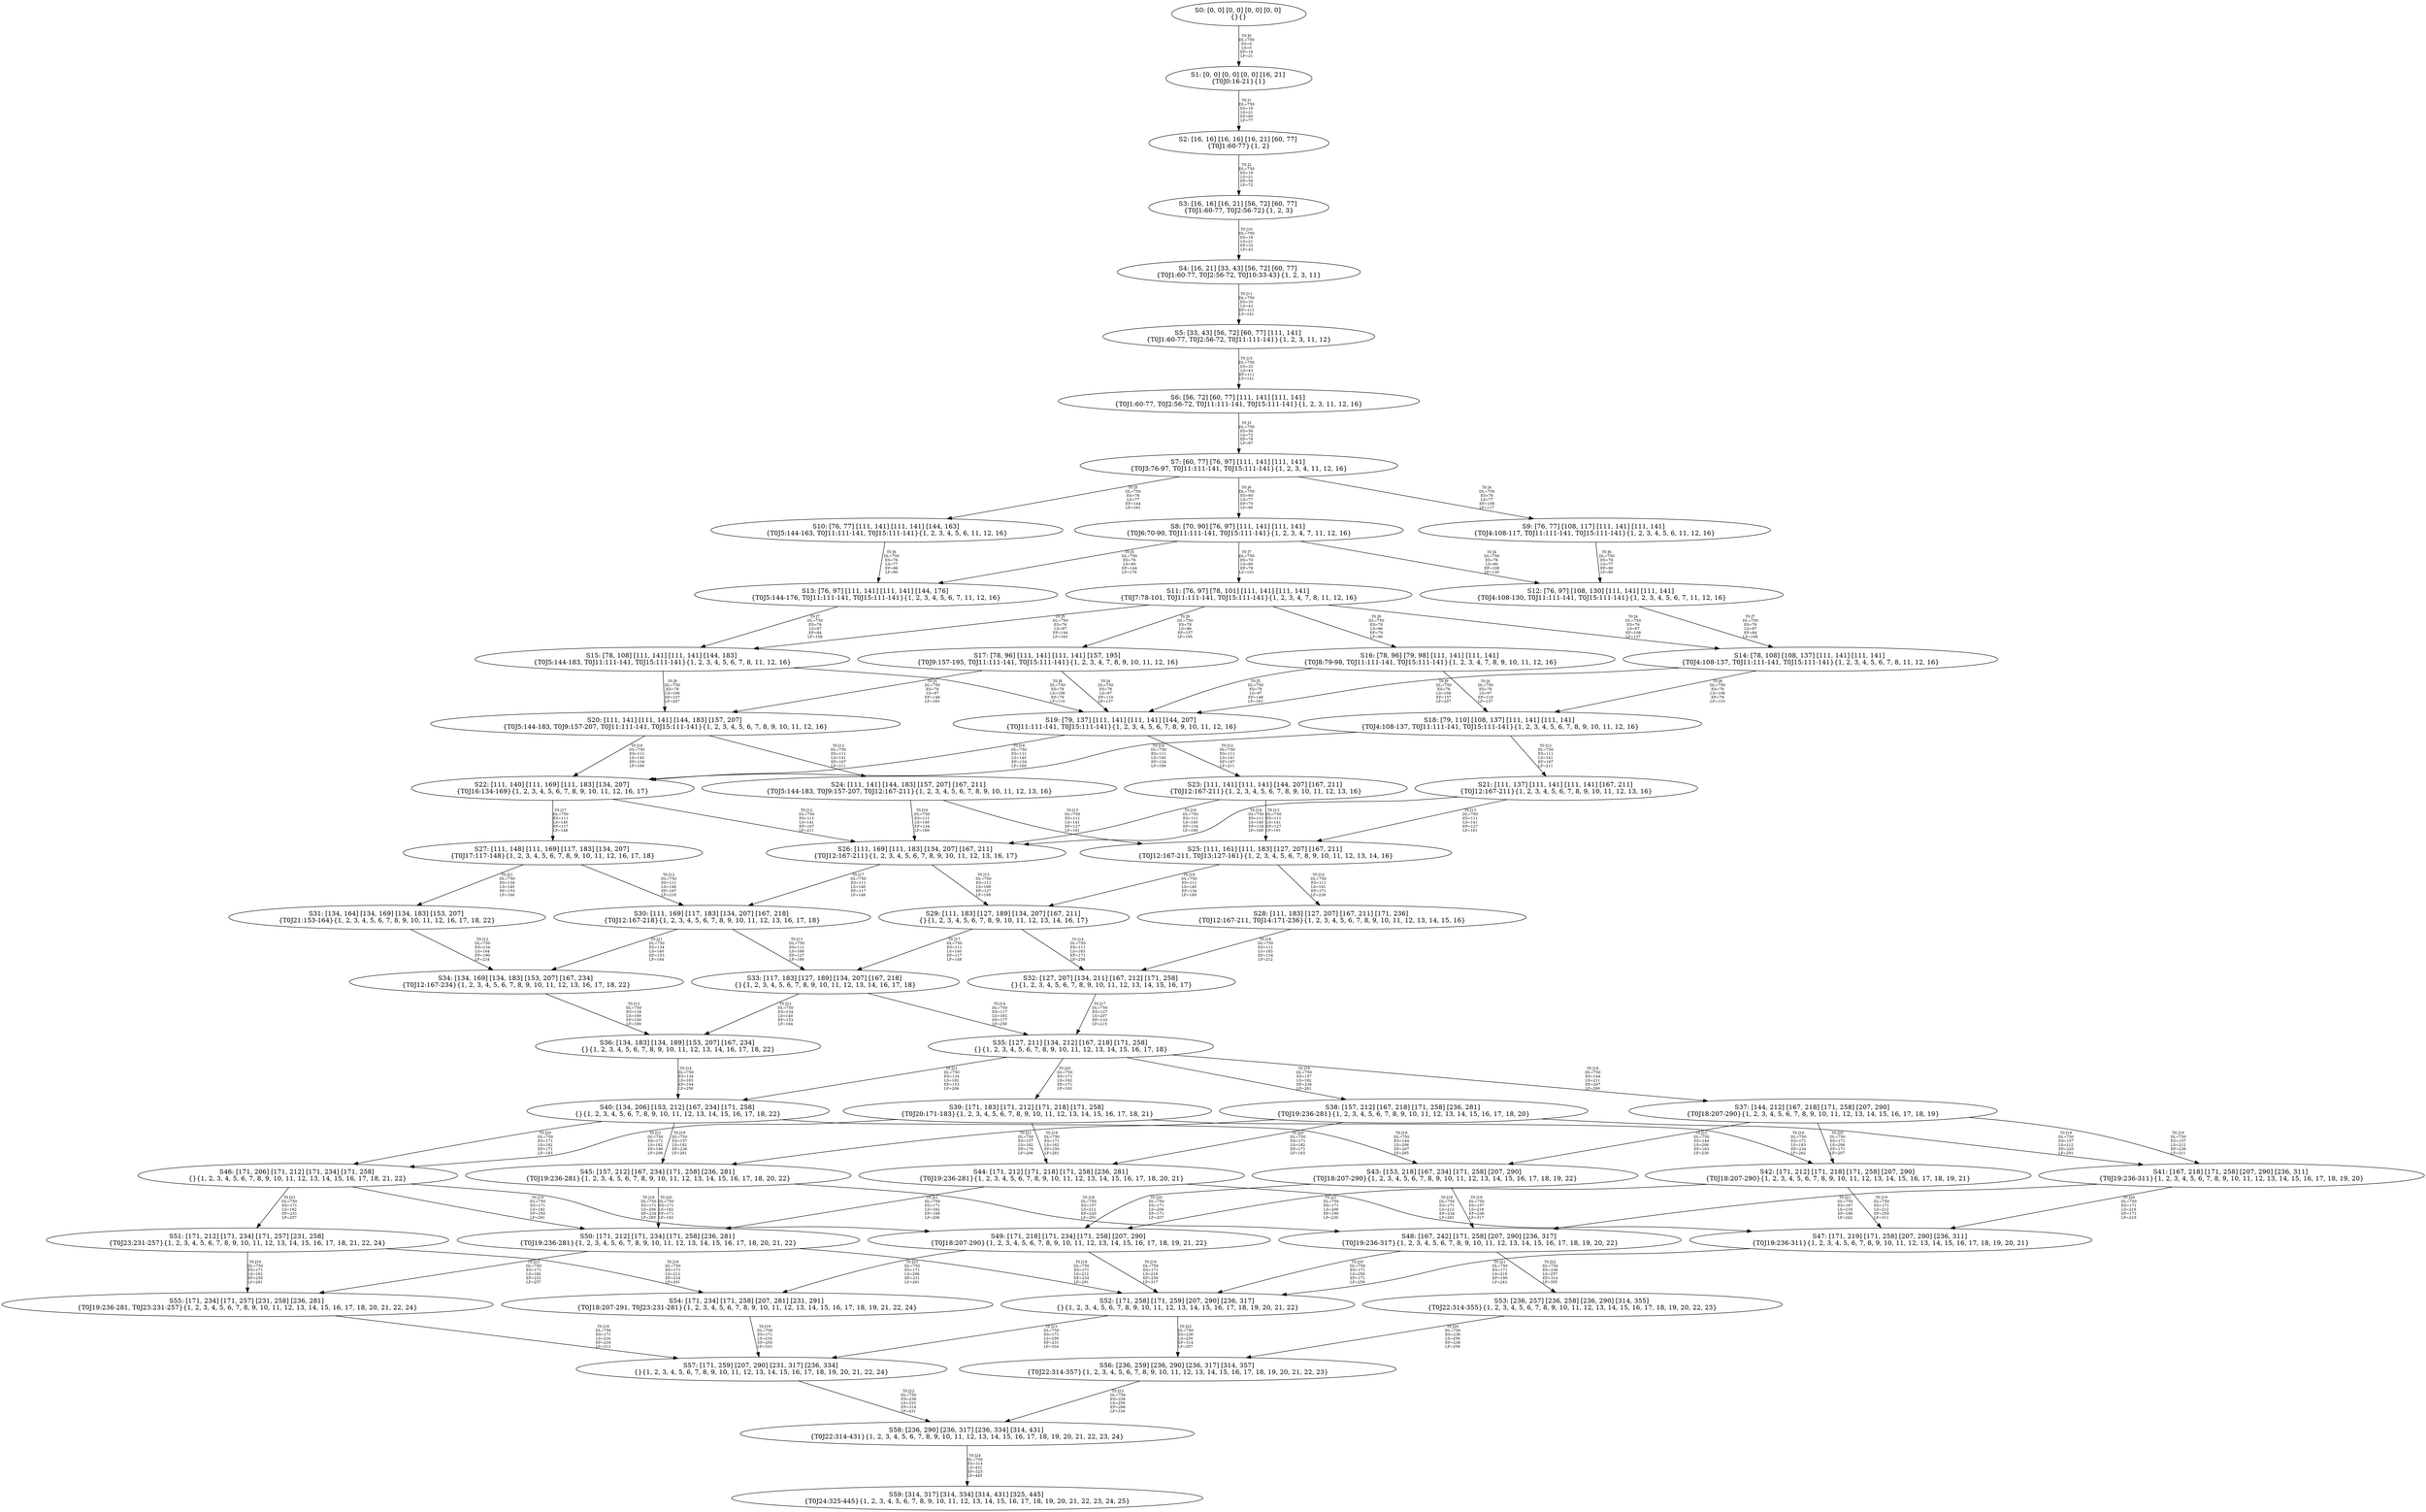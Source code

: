 digraph {
	S0[label="S0: [0, 0] [0, 0] [0, 0] [0, 0] \n{}{}"];
	S1[label="S1: [0, 0] [0, 0] [0, 0] [16, 21] \n{T0J0:16-21}{1}"];
	S2[label="S2: [16, 16] [16, 16] [16, 21] [60, 77] \n{T0J1:60-77}{1, 2}"];
	S3[label="S3: [16, 16] [16, 21] [56, 72] [60, 77] \n{T0J1:60-77, T0J2:56-72}{1, 2, 3}"];
	S4[label="S4: [16, 21] [33, 43] [56, 72] [60, 77] \n{T0J1:60-77, T0J2:56-72, T0J10:33-43}{1, 2, 3, 11}"];
	S5[label="S5: [33, 43] [56, 72] [60, 77] [111, 141] \n{T0J1:60-77, T0J2:56-72, T0J11:111-141}{1, 2, 3, 11, 12}"];
	S6[label="S6: [56, 72] [60, 77] [111, 141] [111, 141] \n{T0J1:60-77, T0J2:56-72, T0J11:111-141, T0J15:111-141}{1, 2, 3, 11, 12, 16}"];
	S7[label="S7: [60, 77] [76, 97] [111, 141] [111, 141] \n{T0J3:76-97, T0J11:111-141, T0J15:111-141}{1, 2, 3, 4, 11, 12, 16}"];
	S8[label="S8: [70, 90] [76, 97] [111, 141] [111, 141] \n{T0J6:70-90, T0J11:111-141, T0J15:111-141}{1, 2, 3, 4, 7, 11, 12, 16}"];
	S9[label="S9: [76, 77] [108, 117] [111, 141] [111, 141] \n{T0J4:108-117, T0J11:111-141, T0J15:111-141}{1, 2, 3, 4, 5, 6, 11, 12, 16}"];
	S10[label="S10: [76, 77] [111, 141] [111, 141] [144, 163] \n{T0J5:144-163, T0J11:111-141, T0J15:111-141}{1, 2, 3, 4, 5, 6, 11, 12, 16}"];
	S11[label="S11: [76, 97] [78, 101] [111, 141] [111, 141] \n{T0J7:78-101, T0J11:111-141, T0J15:111-141}{1, 2, 3, 4, 7, 8, 11, 12, 16}"];
	S12[label="S12: [76, 97] [108, 130] [111, 141] [111, 141] \n{T0J4:108-130, T0J11:111-141, T0J15:111-141}{1, 2, 3, 4, 5, 6, 7, 11, 12, 16}"];
	S13[label="S13: [76, 97] [111, 141] [111, 141] [144, 176] \n{T0J5:144-176, T0J11:111-141, T0J15:111-141}{1, 2, 3, 4, 5, 6, 7, 11, 12, 16}"];
	S14[label="S14: [78, 108] [108, 137] [111, 141] [111, 141] \n{T0J4:108-137, T0J11:111-141, T0J15:111-141}{1, 2, 3, 4, 5, 6, 7, 8, 11, 12, 16}"];
	S15[label="S15: [78, 108] [111, 141] [111, 141] [144, 183] \n{T0J5:144-183, T0J11:111-141, T0J15:111-141}{1, 2, 3, 4, 5, 6, 7, 8, 11, 12, 16}"];
	S16[label="S16: [78, 96] [79, 98] [111, 141] [111, 141] \n{T0J8:79-98, T0J11:111-141, T0J15:111-141}{1, 2, 3, 4, 7, 8, 9, 10, 11, 12, 16}"];
	S17[label="S17: [78, 96] [111, 141] [111, 141] [157, 195] \n{T0J9:157-195, T0J11:111-141, T0J15:111-141}{1, 2, 3, 4, 7, 8, 9, 10, 11, 12, 16}"];
	S18[label="S18: [79, 110] [108, 137] [111, 141] [111, 141] \n{T0J4:108-137, T0J11:111-141, T0J15:111-141}{1, 2, 3, 4, 5, 6, 7, 8, 9, 10, 11, 12, 16}"];
	S19[label="S19: [79, 137] [111, 141] [111, 141] [144, 207] \n{T0J11:111-141, T0J15:111-141}{1, 2, 3, 4, 5, 6, 7, 8, 9, 10, 11, 12, 16}"];
	S20[label="S20: [111, 141] [111, 141] [144, 183] [157, 207] \n{T0J5:144-183, T0J9:157-207, T0J11:111-141, T0J15:111-141}{1, 2, 3, 4, 5, 6, 7, 8, 9, 10, 11, 12, 16}"];
	S21[label="S21: [111, 137] [111, 141] [111, 141] [167, 211] \n{T0J12:167-211}{1, 2, 3, 4, 5, 6, 7, 8, 9, 10, 11, 12, 13, 16}"];
	S22[label="S22: [111, 140] [111, 169] [111, 183] [134, 207] \n{T0J16:134-169}{1, 2, 3, 4, 5, 6, 7, 8, 9, 10, 11, 12, 16, 17}"];
	S23[label="S23: [111, 141] [111, 141] [144, 207] [167, 211] \n{T0J12:167-211}{1, 2, 3, 4, 5, 6, 7, 8, 9, 10, 11, 12, 13, 16}"];
	S24[label="S24: [111, 141] [144, 183] [157, 207] [167, 211] \n{T0J5:144-183, T0J9:157-207, T0J12:167-211}{1, 2, 3, 4, 5, 6, 7, 8, 9, 10, 11, 12, 13, 16}"];
	S25[label="S25: [111, 161] [111, 183] [127, 207] [167, 211] \n{T0J12:167-211, T0J13:127-161}{1, 2, 3, 4, 5, 6, 7, 8, 9, 10, 11, 12, 13, 14, 16}"];
	S26[label="S26: [111, 169] [111, 183] [134, 207] [167, 211] \n{T0J12:167-211}{1, 2, 3, 4, 5, 6, 7, 8, 9, 10, 11, 12, 13, 16, 17}"];
	S27[label="S27: [111, 148] [111, 169] [117, 183] [134, 207] \n{T0J17:117-148}{1, 2, 3, 4, 5, 6, 7, 8, 9, 10, 11, 12, 16, 17, 18}"];
	S28[label="S28: [111, 183] [127, 207] [167, 211] [171, 236] \n{T0J12:167-211, T0J14:171-236}{1, 2, 3, 4, 5, 6, 7, 8, 9, 10, 11, 12, 13, 14, 15, 16}"];
	S29[label="S29: [111, 183] [127, 189] [134, 207] [167, 211] \n{}{1, 2, 3, 4, 5, 6, 7, 8, 9, 10, 11, 12, 13, 14, 16, 17}"];
	S30[label="S30: [111, 169] [117, 183] [134, 207] [167, 218] \n{T0J12:167-218}{1, 2, 3, 4, 5, 6, 7, 8, 9, 10, 11, 12, 13, 16, 17, 18}"];
	S31[label="S31: [134, 164] [134, 169] [134, 183] [153, 207] \n{T0J21:153-164}{1, 2, 3, 4, 5, 6, 7, 8, 9, 10, 11, 12, 16, 17, 18, 22}"];
	S32[label="S32: [127, 207] [134, 211] [167, 212] [171, 258] \n{}{1, 2, 3, 4, 5, 6, 7, 8, 9, 10, 11, 12, 13, 14, 15, 16, 17}"];
	S33[label="S33: [117, 183] [127, 189] [134, 207] [167, 218] \n{}{1, 2, 3, 4, 5, 6, 7, 8, 9, 10, 11, 12, 13, 14, 16, 17, 18}"];
	S34[label="S34: [134, 169] [134, 183] [153, 207] [167, 234] \n{T0J12:167-234}{1, 2, 3, 4, 5, 6, 7, 8, 9, 10, 11, 12, 13, 16, 17, 18, 22}"];
	S35[label="S35: [127, 211] [134, 212] [167, 218] [171, 258] \n{}{1, 2, 3, 4, 5, 6, 7, 8, 9, 10, 11, 12, 13, 14, 15, 16, 17, 18}"];
	S36[label="S36: [134, 183] [134, 189] [153, 207] [167, 234] \n{}{1, 2, 3, 4, 5, 6, 7, 8, 9, 10, 11, 12, 13, 14, 16, 17, 18, 22}"];
	S37[label="S37: [144, 212] [167, 218] [171, 258] [207, 290] \n{T0J18:207-290}{1, 2, 3, 4, 5, 6, 7, 8, 9, 10, 11, 12, 13, 14, 15, 16, 17, 18, 19}"];
	S38[label="S38: [157, 212] [167, 218] [171, 258] [236, 281] \n{T0J19:236-281}{1, 2, 3, 4, 5, 6, 7, 8, 9, 10, 11, 12, 13, 14, 15, 16, 17, 18, 20}"];
	S39[label="S39: [171, 183] [171, 212] [171, 218] [171, 258] \n{T0J20:171-183}{1, 2, 3, 4, 5, 6, 7, 8, 9, 10, 11, 12, 13, 14, 15, 16, 17, 18, 21}"];
	S40[label="S40: [134, 206] [153, 212] [167, 234] [171, 258] \n{}{1, 2, 3, 4, 5, 6, 7, 8, 9, 10, 11, 12, 13, 14, 15, 16, 17, 18, 22}"];
	S41[label="S41: [167, 218] [171, 258] [207, 290] [236, 311] \n{T0J19:236-311}{1, 2, 3, 4, 5, 6, 7, 8, 9, 10, 11, 12, 13, 14, 15, 16, 17, 18, 19, 20}"];
	S42[label="S42: [171, 212] [171, 218] [171, 258] [207, 290] \n{T0J18:207-290}{1, 2, 3, 4, 5, 6, 7, 8, 9, 10, 11, 12, 13, 14, 15, 16, 17, 18, 19, 21}"];
	S43[label="S43: [153, 218] [167, 234] [171, 258] [207, 290] \n{T0J18:207-290}{1, 2, 3, 4, 5, 6, 7, 8, 9, 10, 11, 12, 13, 14, 15, 16, 17, 18, 19, 22}"];
	S44[label="S44: [171, 212] [171, 218] [171, 258] [236, 281] \n{T0J19:236-281}{1, 2, 3, 4, 5, 6, 7, 8, 9, 10, 11, 12, 13, 14, 15, 16, 17, 18, 20, 21}"];
	S45[label="S45: [157, 212] [167, 234] [171, 258] [236, 281] \n{T0J19:236-281}{1, 2, 3, 4, 5, 6, 7, 8, 9, 10, 11, 12, 13, 14, 15, 16, 17, 18, 20, 22}"];
	S46[label="S46: [171, 206] [171, 212] [171, 234] [171, 258] \n{}{1, 2, 3, 4, 5, 6, 7, 8, 9, 10, 11, 12, 13, 14, 15, 16, 17, 18, 21, 22}"];
	S47[label="S47: [171, 219] [171, 258] [207, 290] [236, 311] \n{T0J19:236-311}{1, 2, 3, 4, 5, 6, 7, 8, 9, 10, 11, 12, 13, 14, 15, 16, 17, 18, 19, 20, 21}"];
	S48[label="S48: [167, 242] [171, 258] [207, 290] [236, 317] \n{T0J19:236-317}{1, 2, 3, 4, 5, 6, 7, 8, 9, 10, 11, 12, 13, 14, 15, 16, 17, 18, 19, 20, 22}"];
	S49[label="S49: [171, 218] [171, 234] [171, 258] [207, 290] \n{T0J18:207-290}{1, 2, 3, 4, 5, 6, 7, 8, 9, 10, 11, 12, 13, 14, 15, 16, 17, 18, 19, 21, 22}"];
	S50[label="S50: [171, 212] [171, 234] [171, 258] [236, 281] \n{T0J19:236-281}{1, 2, 3, 4, 5, 6, 7, 8, 9, 10, 11, 12, 13, 14, 15, 16, 17, 18, 20, 21, 22}"];
	S51[label="S51: [171, 212] [171, 234] [171, 257] [231, 258] \n{T0J23:231-257}{1, 2, 3, 4, 5, 6, 7, 8, 9, 10, 11, 12, 13, 14, 15, 16, 17, 18, 21, 22, 24}"];
	S52[label="S52: [171, 258] [171, 259] [207, 290] [236, 317] \n{}{1, 2, 3, 4, 5, 6, 7, 8, 9, 10, 11, 12, 13, 14, 15, 16, 17, 18, 19, 20, 21, 22}"];
	S53[label="S53: [236, 257] [236, 258] [236, 290] [314, 355] \n{T0J22:314-355}{1, 2, 3, 4, 5, 6, 7, 8, 9, 10, 11, 12, 13, 14, 15, 16, 17, 18, 19, 20, 22, 23}"];
	S54[label="S54: [171, 234] [171, 258] [207, 281] [231, 291] \n{T0J18:207-291, T0J23:231-281}{1, 2, 3, 4, 5, 6, 7, 8, 9, 10, 11, 12, 13, 14, 15, 16, 17, 18, 19, 21, 22, 24}"];
	S55[label="S55: [171, 234] [171, 257] [231, 258] [236, 281] \n{T0J19:236-281, T0J23:231-257}{1, 2, 3, 4, 5, 6, 7, 8, 9, 10, 11, 12, 13, 14, 15, 16, 17, 18, 20, 21, 22, 24}"];
	S56[label="S56: [236, 259] [236, 290] [236, 317] [314, 357] \n{T0J22:314-357}{1, 2, 3, 4, 5, 6, 7, 8, 9, 10, 11, 12, 13, 14, 15, 16, 17, 18, 19, 20, 21, 22, 23}"];
	S57[label="S57: [171, 259] [207, 290] [231, 317] [236, 334] \n{}{1, 2, 3, 4, 5, 6, 7, 8, 9, 10, 11, 12, 13, 14, 15, 16, 17, 18, 19, 20, 21, 22, 24}"];
	S58[label="S58: [236, 290] [236, 317] [236, 334] [314, 431] \n{T0J22:314-431}{1, 2, 3, 4, 5, 6, 7, 8, 9, 10, 11, 12, 13, 14, 15, 16, 17, 18, 19, 20, 21, 22, 23, 24}"];
	S59[label="S59: [314, 317] [314, 334] [314, 431] [325, 445] \n{T0J24:325-445}{1, 2, 3, 4, 5, 6, 7, 8, 9, 10, 11, 12, 13, 14, 15, 16, 17, 18, 19, 20, 21, 22, 23, 24, 25}"];
	S0 -> S1[label="T0 J0\nDL=750\nES=0\nLS=0\nEF=16\nLF=21",fontsize=8];
	S1 -> S2[label="T0 J1\nDL=750\nES=16\nLS=21\nEF=60\nLF=77",fontsize=8];
	S2 -> S3[label="T0 J2\nDL=750\nES=16\nLS=21\nEF=56\nLF=72",fontsize=8];
	S3 -> S4[label="T0 J10\nDL=750\nES=16\nLS=21\nEF=33\nLF=43",fontsize=8];
	S4 -> S5[label="T0 J11\nDL=750\nES=33\nLS=43\nEF=111\nLF=141",fontsize=8];
	S5 -> S6[label="T0 J15\nDL=750\nES=33\nLS=43\nEF=111\nLF=141",fontsize=8];
	S6 -> S7[label="T0 J3\nDL=750\nES=56\nLS=72\nEF=76\nLF=97",fontsize=8];
	S7 -> S9[label="T0 J4\nDL=750\nES=76\nLS=77\nEF=108\nLF=117",fontsize=8];
	S7 -> S10[label="T0 J5\nDL=750\nES=76\nLS=77\nEF=144\nLF=163",fontsize=8];
	S7 -> S8[label="T0 J6\nDL=750\nES=60\nLS=77\nEF=70\nLF=90",fontsize=8];
	S8 -> S12[label="T0 J4\nDL=750\nES=76\nLS=90\nEF=108\nLF=130",fontsize=8];
	S8 -> S13[label="T0 J5\nDL=750\nES=76\nLS=90\nEF=144\nLF=176",fontsize=8];
	S8 -> S11[label="T0 J7\nDL=750\nES=70\nLS=90\nEF=78\nLF=101",fontsize=8];
	S9 -> S12[label="T0 J6\nDL=750\nES=76\nLS=77\nEF=86\nLF=90",fontsize=8];
	S10 -> S13[label="T0 J6\nDL=750\nES=76\nLS=77\nEF=86\nLF=90",fontsize=8];
	S11 -> S14[label="T0 J4\nDL=750\nES=76\nLS=97\nEF=108\nLF=137",fontsize=8];
	S11 -> S15[label="T0 J5\nDL=750\nES=76\nLS=97\nEF=144\nLF=183",fontsize=8];
	S11 -> S16[label="T0 J8\nDL=750\nES=78\nLS=96\nEF=79\nLF=98",fontsize=8];
	S11 -> S17[label="T0 J9\nDL=750\nES=78\nLS=96\nEF=157\nLF=195",fontsize=8];
	S12 -> S14[label="T0 J7\nDL=750\nES=76\nLS=97\nEF=84\nLF=108",fontsize=8];
	S13 -> S15[label="T0 J7\nDL=750\nES=76\nLS=97\nEF=84\nLF=108",fontsize=8];
	S14 -> S18[label="T0 J8\nDL=750\nES=78\nLS=108\nEF=79\nLF=110",fontsize=8];
	S14 -> S19[label="T0 J9\nDL=750\nES=78\nLS=108\nEF=157\nLF=207",fontsize=8];
	S15 -> S19[label="T0 J8\nDL=750\nES=78\nLS=108\nEF=79\nLF=110",fontsize=8];
	S15 -> S20[label="T0 J9\nDL=750\nES=78\nLS=108\nEF=157\nLF=207",fontsize=8];
	S16 -> S18[label="T0 J4\nDL=750\nES=78\nLS=97\nEF=110\nLF=137",fontsize=8];
	S16 -> S19[label="T0 J5\nDL=750\nES=78\nLS=97\nEF=146\nLF=183",fontsize=8];
	S17 -> S19[label="T0 J4\nDL=750\nES=78\nLS=97\nEF=110\nLF=137",fontsize=8];
	S17 -> S20[label="T0 J5\nDL=750\nES=78\nLS=97\nEF=146\nLF=183",fontsize=8];
	S18 -> S21[label="T0 J12\nDL=750\nES=111\nLS=141\nEF=167\nLF=211",fontsize=8];
	S18 -> S22[label="T0 J16\nDL=750\nES=111\nLS=140\nEF=134\nLF=169",fontsize=8];
	S19 -> S23[label="T0 J12\nDL=750\nES=111\nLS=141\nEF=167\nLF=211",fontsize=8];
	S19 -> S22[label="T0 J16\nDL=750\nES=111\nLS=140\nEF=134\nLF=169",fontsize=8];
	S20 -> S24[label="T0 J12\nDL=750\nES=111\nLS=141\nEF=167\nLF=211",fontsize=8];
	S20 -> S22[label="T0 J16\nDL=750\nES=111\nLS=140\nEF=134\nLF=169",fontsize=8];
	S21 -> S25[label="T0 J13\nDL=750\nES=111\nLS=141\nEF=127\nLF=161",fontsize=8];
	S21 -> S26[label="T0 J16\nDL=750\nES=111\nLS=140\nEF=134\nLF=169",fontsize=8];
	S22 -> S26[label="T0 J12\nDL=750\nES=111\nLS=141\nEF=167\nLF=211",fontsize=8];
	S22 -> S27[label="T0 J17\nDL=750\nES=111\nLS=140\nEF=117\nLF=148",fontsize=8];
	S23 -> S25[label="T0 J13\nDL=750\nES=111\nLS=141\nEF=127\nLF=161",fontsize=8];
	S23 -> S26[label="T0 J16\nDL=750\nES=111\nLS=140\nEF=134\nLF=169",fontsize=8];
	S24 -> S25[label="T0 J13\nDL=750\nES=111\nLS=141\nEF=127\nLF=161",fontsize=8];
	S24 -> S26[label="T0 J16\nDL=750\nES=111\nLS=140\nEF=134\nLF=169",fontsize=8];
	S25 -> S28[label="T0 J14\nDL=750\nES=111\nLS=161\nEF=171\nLF=236",fontsize=8];
	S25 -> S29[label="T0 J16\nDL=750\nES=111\nLS=140\nEF=134\nLF=169",fontsize=8];
	S26 -> S29[label="T0 J13\nDL=750\nES=111\nLS=169\nEF=127\nLF=189",fontsize=8];
	S26 -> S30[label="T0 J17\nDL=750\nES=111\nLS=140\nEF=117\nLF=148",fontsize=8];
	S27 -> S30[label="T0 J12\nDL=750\nES=111\nLS=148\nEF=167\nLF=218",fontsize=8];
	S27 -> S31[label="T0 J21\nDL=750\nES=134\nLS=140\nEF=153\nLF=164",fontsize=8];
	S28 -> S32[label="T0 J16\nDL=750\nES=111\nLS=183\nEF=134\nLF=212",fontsize=8];
	S29 -> S32[label="T0 J14\nDL=750\nES=111\nLS=183\nEF=171\nLF=258",fontsize=8];
	S29 -> S33[label="T0 J17\nDL=750\nES=111\nLS=140\nEF=117\nLF=148",fontsize=8];
	S30 -> S33[label="T0 J13\nDL=750\nES=111\nLS=169\nEF=127\nLF=189",fontsize=8];
	S30 -> S34[label="T0 J21\nDL=750\nES=134\nLS=140\nEF=153\nLF=164",fontsize=8];
	S31 -> S34[label="T0 J12\nDL=750\nES=134\nLS=164\nEF=190\nLF=234",fontsize=8];
	S32 -> S35[label="T0 J17\nDL=750\nES=127\nLS=207\nEF=133\nLF=215",fontsize=8];
	S33 -> S35[label="T0 J14\nDL=750\nES=117\nLS=183\nEF=177\nLF=258",fontsize=8];
	S33 -> S36[label="T0 J21\nDL=750\nES=134\nLS=140\nEF=153\nLF=164",fontsize=8];
	S34 -> S36[label="T0 J13\nDL=750\nES=134\nLS=169\nEF=150\nLF=189",fontsize=8];
	S35 -> S37[label="T0 J18\nDL=750\nES=144\nLS=211\nEF=207\nLF=290",fontsize=8];
	S35 -> S38[label="T0 J19\nDL=750\nES=157\nLS=182\nEF=236\nLF=281",fontsize=8];
	S35 -> S39[label="T0 J20\nDL=750\nES=171\nLS=182\nEF=171\nLF=183",fontsize=8];
	S35 -> S40[label="T0 J21\nDL=750\nES=134\nLS=182\nEF=153\nLF=206",fontsize=8];
	S36 -> S40[label="T0 J14\nDL=750\nES=134\nLS=183\nEF=194\nLF=258",fontsize=8];
	S37 -> S41[label="T0 J19\nDL=750\nES=157\nLS=212\nEF=236\nLF=311",fontsize=8];
	S37 -> S42[label="T0 J20\nDL=750\nES=171\nLS=206\nEF=171\nLF=207",fontsize=8];
	S37 -> S43[label="T0 J21\nDL=750\nES=144\nLS=206\nEF=163\nLF=230",fontsize=8];
	S38 -> S41[label="T0 J18\nDL=750\nES=157\nLS=212\nEF=220\nLF=291",fontsize=8];
	S38 -> S44[label="T0 J20\nDL=750\nES=171\nLS=182\nEF=171\nLF=183",fontsize=8];
	S38 -> S45[label="T0 J21\nDL=750\nES=157\nLS=182\nEF=176\nLF=206",fontsize=8];
	S39 -> S42[label="T0 J18\nDL=750\nES=171\nLS=183\nEF=234\nLF=262",fontsize=8];
	S39 -> S44[label="T0 J19\nDL=750\nES=171\nLS=182\nEF=250\nLF=281",fontsize=8];
	S39 -> S46[label="T0 J21\nDL=750\nES=171\nLS=182\nEF=190\nLF=206",fontsize=8];
	S40 -> S43[label="T0 J18\nDL=750\nES=144\nLS=206\nEF=207\nLF=285",fontsize=8];
	S40 -> S45[label="T0 J19\nDL=750\nES=157\nLS=182\nEF=236\nLF=281",fontsize=8];
	S40 -> S46[label="T0 J20\nDL=750\nES=171\nLS=182\nEF=171\nLF=183",fontsize=8];
	S41 -> S47[label="T0 J20\nDL=750\nES=171\nLS=218\nEF=171\nLF=219",fontsize=8];
	S41 -> S48[label="T0 J21\nDL=750\nES=167\nLS=218\nEF=186\nLF=242",fontsize=8];
	S42 -> S47[label="T0 J19\nDL=750\nES=171\nLS=212\nEF=250\nLF=311",fontsize=8];
	S42 -> S49[label="T0 J21\nDL=750\nES=171\nLS=206\nEF=190\nLF=230",fontsize=8];
	S43 -> S48[label="T0 J19\nDL=750\nES=157\nLS=218\nEF=236\nLF=317",fontsize=8];
	S43 -> S49[label="T0 J20\nDL=750\nES=171\nLS=206\nEF=171\nLF=207",fontsize=8];
	S44 -> S47[label="T0 J18\nDL=750\nES=171\nLS=212\nEF=234\nLF=291",fontsize=8];
	S44 -> S50[label="T0 J21\nDL=750\nES=171\nLS=182\nEF=190\nLF=206",fontsize=8];
	S45 -> S48[label="T0 J18\nDL=750\nES=157\nLS=212\nEF=220\nLF=291",fontsize=8];
	S45 -> S50[label="T0 J20\nDL=750\nES=171\nLS=182\nEF=171\nLF=183",fontsize=8];
	S46 -> S49[label="T0 J18\nDL=750\nES=171\nLS=206\nEF=234\nLF=285",fontsize=8];
	S46 -> S50[label="T0 J19\nDL=750\nES=171\nLS=182\nEF=250\nLF=281",fontsize=8];
	S46 -> S51[label="T0 J23\nDL=750\nES=171\nLS=182\nEF=231\nLF=257",fontsize=8];
	S47 -> S52[label="T0 J21\nDL=750\nES=171\nLS=219\nEF=190\nLF=243",fontsize=8];
	S48 -> S52[label="T0 J20\nDL=750\nES=171\nLS=258\nEF=171\nLF=259",fontsize=8];
	S48 -> S53[label="T0 J22\nDL=750\nES=236\nLS=257\nEF=314\nLF=355",fontsize=8];
	S49 -> S52[label="T0 J19\nDL=750\nES=171\nLS=218\nEF=250\nLF=317",fontsize=8];
	S49 -> S54[label="T0 J23\nDL=750\nES=171\nLS=206\nEF=231\nLF=281",fontsize=8];
	S50 -> S52[label="T0 J18\nDL=750\nES=171\nLS=212\nEF=234\nLF=291",fontsize=8];
	S50 -> S55[label="T0 J23\nDL=750\nES=171\nLS=182\nEF=231\nLF=257",fontsize=8];
	S51 -> S54[label="T0 J18\nDL=750\nES=171\nLS=212\nEF=234\nLF=291",fontsize=8];
	S51 -> S55[label="T0 J19\nDL=750\nES=171\nLS=182\nEF=250\nLF=281",fontsize=8];
	S52 -> S56[label="T0 J22\nDL=750\nES=236\nLS=259\nEF=314\nLF=357",fontsize=8];
	S52 -> S57[label="T0 J23\nDL=750\nES=171\nLS=259\nEF=231\nLF=334",fontsize=8];
	S53 -> S56[label="T0 J20\nDL=750\nES=236\nLS=258\nEF=236\nLF=259",fontsize=8];
	S54 -> S57[label="T0 J19\nDL=750\nES=171\nLS=234\nEF=250\nLF=333",fontsize=8];
	S55 -> S57[label="T0 J18\nDL=750\nES=171\nLS=234\nEF=234\nLF=313",fontsize=8];
	S56 -> S58[label="T0 J23\nDL=750\nES=236\nLS=259\nEF=296\nLF=334",fontsize=8];
	S57 -> S58[label="T0 J22\nDL=750\nES=236\nLS=333\nEF=314\nLF=431",fontsize=8];
	S58 -> S59[label="T0 J24\nDL=750\nES=314\nLS=431\nEF=325\nLF=445",fontsize=8];
}
